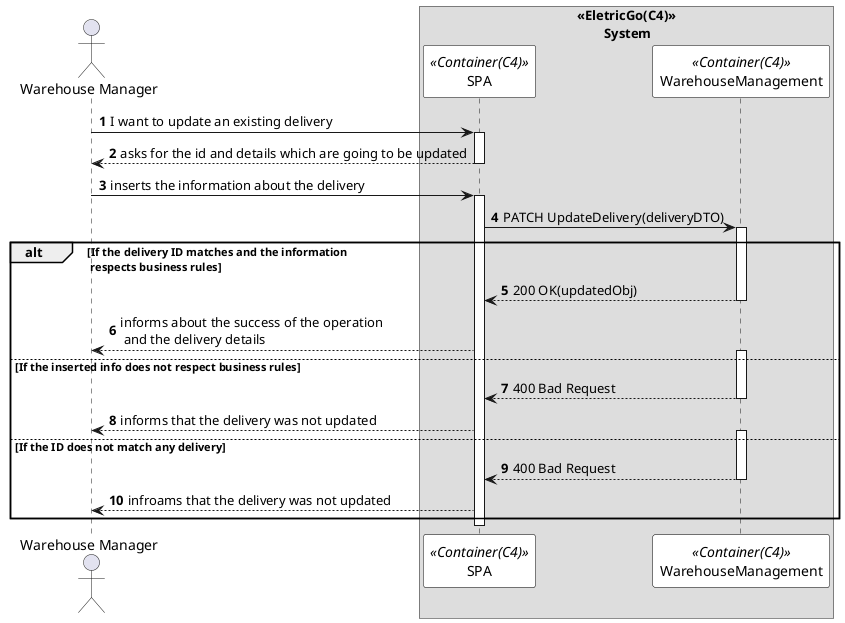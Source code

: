 @startuml updateDeliverySD
autonumber

skinparam sequence {
    ParticipantBorderColor black
    ParticipantBackgroundColor white
}

actor "Warehouse Manager" as admin


box "<<EletricGo(C4)>>\n\tSystem"
participant SPA as system <<Container(C4)>>
participant WarehouseManagement as  WM <<Container(C4)>>
end box

admin -> system: I want to update an existing delivery
activate system

system --> admin: asks for the id and details which are going to be updated
deactivate system

admin -> system: inserts the information about the delivery

activate system
system -> WM: PATCH UpdateDelivery(deliveryDTO)
activate WM

alt If the delivery ID matches and the information\n respects business rules 
WM --> system: 200 OK(updatedObj)
deactivate WM

system --> admin: informs about the success of the operation \n and the delivery details


else If the inserted info does not respect business rules

activate WM
WM --> system: 400 Bad Request
deactivate WM

system --> admin: informs that the delivery was not updated

else If the ID does not match any delivery

activate WM
WM --> system: 400 Bad Request
deactivate WM

system --> admin: infroams that the delivery was not updated

end

deactivate system
deactivate admin

@enduml